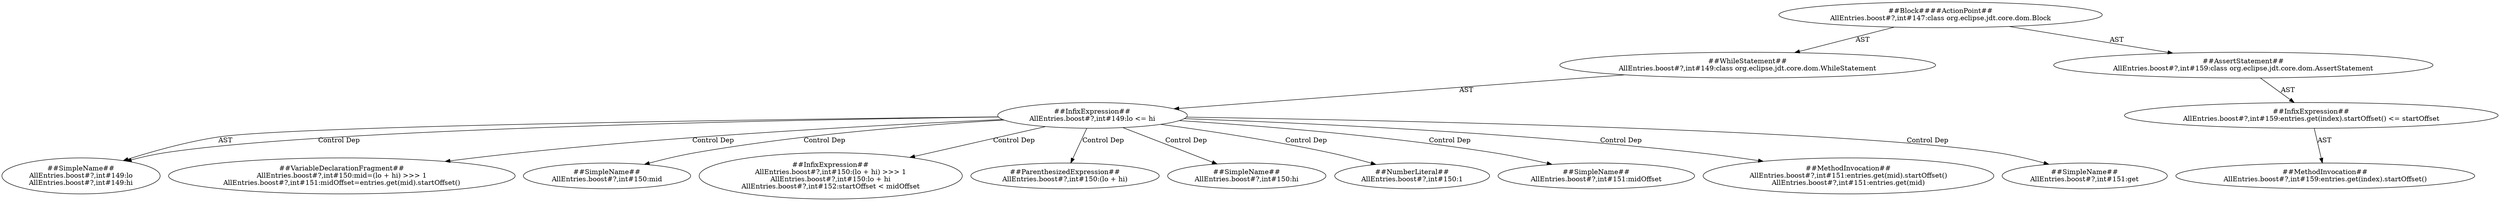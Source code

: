 digraph "Pattern" {
0 [label="##Block####ActionPoint##\nAllEntries.boost#?,int#147:class org.eclipse.jdt.core.dom.Block" shape=ellipse]
1 [label="##WhileStatement##\nAllEntries.boost#?,int#149:class org.eclipse.jdt.core.dom.WhileStatement" shape=ellipse]
2 [label="##AssertStatement##\nAllEntries.boost#?,int#159:class org.eclipse.jdt.core.dom.AssertStatement" shape=ellipse]
3 [label="##InfixExpression##\nAllEntries.boost#?,int#149:lo <= hi" shape=ellipse]
4 [label="##SimpleName##\nAllEntries.boost#?,int#149:lo\nAllEntries.boost#?,int#149:hi" shape=ellipse]
5 [label="##VariableDeclarationFragment##\nAllEntries.boost#?,int#150:mid=(lo + hi) >>> 1\nAllEntries.boost#?,int#151:midOffset=entries.get(mid).startOffset()" shape=ellipse]
6 [label="##SimpleName##\nAllEntries.boost#?,int#150:mid" shape=ellipse]
7 [label="##InfixExpression##\nAllEntries.boost#?,int#150:(lo + hi) >>> 1\nAllEntries.boost#?,int#150:lo + hi\nAllEntries.boost#?,int#152:startOffset < midOffset" shape=ellipse]
8 [label="##ParenthesizedExpression##\nAllEntries.boost#?,int#150:(lo + hi)" shape=ellipse]
9 [label="##SimpleName##\nAllEntries.boost#?,int#150:hi" shape=ellipse]
10 [label="##NumberLiteral##\nAllEntries.boost#?,int#150:1" shape=ellipse]
11 [label="##SimpleName##\nAllEntries.boost#?,int#151:midOffset" shape=ellipse]
12 [label="##MethodInvocation##\nAllEntries.boost#?,int#151:entries.get(mid).startOffset()\nAllEntries.boost#?,int#151:entries.get(mid)" shape=ellipse]
13 [label="##SimpleName##\nAllEntries.boost#?,int#151:get" shape=ellipse]
14 [label="##InfixExpression##\nAllEntries.boost#?,int#159:entries.get(index).startOffset() <= startOffset" shape=ellipse]
15 [label="##MethodInvocation##\nAllEntries.boost#?,int#159:entries.get(index).startOffset()" shape=ellipse]
0 -> 1 [label="AST"];
0 -> 2 [label="AST"];
1 -> 3 [label="AST"];
2 -> 14 [label="AST"];
3 -> 4 [label="AST"];
3 -> 5 [label="Control Dep"];
3 -> 6 [label="Control Dep"];
3 -> 7 [label="Control Dep"];
3 -> 8 [label="Control Dep"];
3 -> 4 [label="Control Dep"];
3 -> 9 [label="Control Dep"];
3 -> 10 [label="Control Dep"];
3 -> 11 [label="Control Dep"];
3 -> 12 [label="Control Dep"];
3 -> 13 [label="Control Dep"];
14 -> 15 [label="AST"];
}